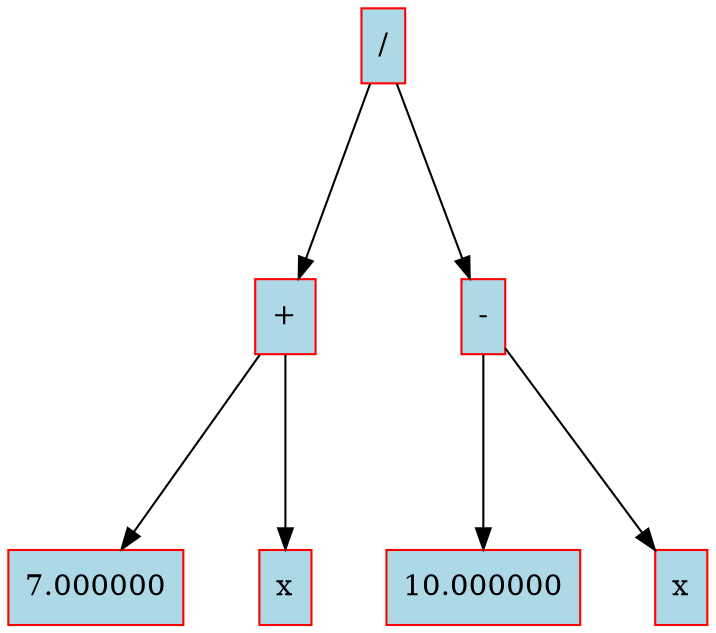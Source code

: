 
            digraph g {
            rankdir   =  TB;
            graph[ranksep = 1.3, nodesep = 0.5, style = "rounded, filled"]
            Node0x5648397b94b0[shape=rectangle, color="red", width=0.2, style="filled",fillcolor="lightblue", label="/"] 
 
Node0x5648397b94e0[shape=rectangle, color="red", width=0.2, style="filled",fillcolor="lightblue", label="+"] 
 
Node0x5648397b9510[shape=rectangle, color="red", width=0.2, style="filled",fillcolor="lightblue", label="7.000000"] 
 
Node0x5648397b9540[shape=rectangle, color="red", width=0.2, style="filled",fillcolor="lightblue", label="x"] 
 
Node0x5648397b9570[shape=rectangle, color="red", width=0.2, style="filled",fillcolor="lightblue", label="-"] 
 
Node0x5648397b95a0[shape=rectangle, color="red", width=0.2, style="filled",fillcolor="lightblue", label="10.000000"] 
 
Node0x5648397b95d0[shape=rectangle, color="red", width=0.2, style="filled",fillcolor="lightblue", label="x"] 
 
Node0x5648397b94b0->Node0x5648397b94e0
Node0x5648397b94e0->Node0x5648397b9510
Node0x5648397b94e0->Node0x5648397b9540
Node0x5648397b94b0->Node0x5648397b9570
Node0x5648397b9570->Node0x5648397b95a0
Node0x5648397b9570->Node0x5648397b95d0
}
